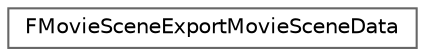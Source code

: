 digraph "Graphical Class Hierarchy"
{
 // INTERACTIVE_SVG=YES
 // LATEX_PDF_SIZE
  bgcolor="transparent";
  edge [fontname=Helvetica,fontsize=10,labelfontname=Helvetica,labelfontsize=10];
  node [fontname=Helvetica,fontsize=10,shape=box,height=0.2,width=0.4];
  rankdir="LR";
  Node0 [id="Node000000",label="FMovieSceneExportMovieSceneData",height=0.2,width=0.4,color="grey40", fillcolor="white", style="filled",URL="$d0/d62/structFMovieSceneExportMovieSceneData.html",tooltip=" "];
}
